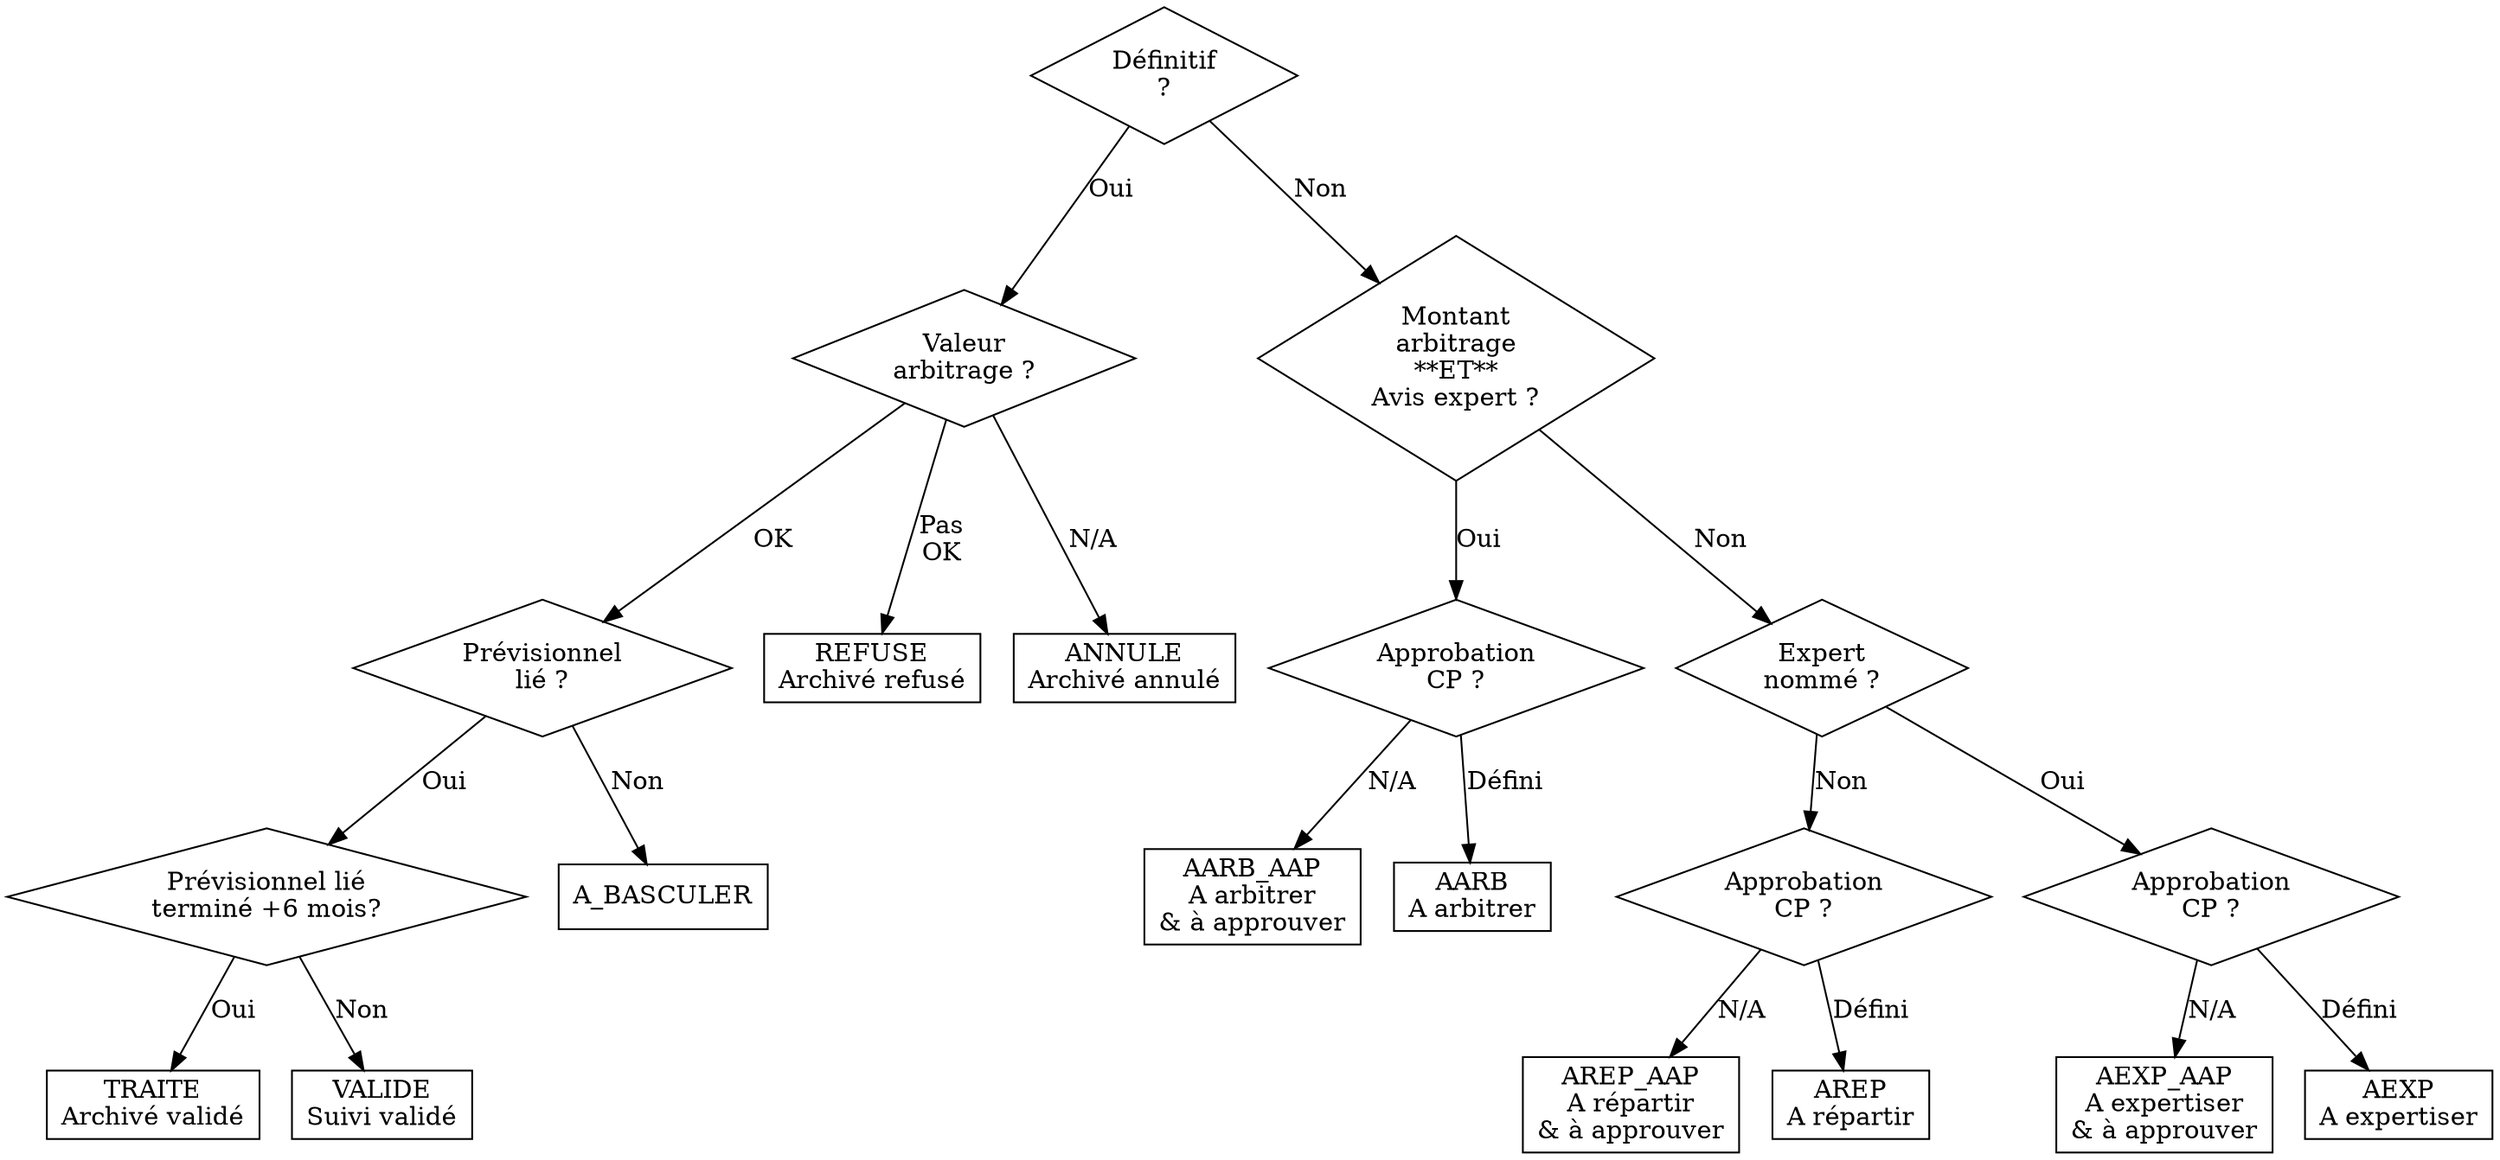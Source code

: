 digraph  {
    gel [shape=diamond, label="Définitif\n?"];
    arb_val [shape=diamond, label="Valeur\narbitrage ?"];
    prev_not_null [shape=diamond, label="Prévisionnel\nlié ?"];
    prev_fini_6 [shape=diamond, label="Prévisionnel lié\nterminé +6 mois?"];
    REFUSE [shape=rect, label="REFUSE\nArchivé refusé"];
    ANNULE [shape=rect, label="ANNULE\nArchivé annulé"];
    TRAITE [shape=rect, label="TRAITE\nArchivé validé"];
    VALIDE [shape=rect, label="VALIDE\nSuivi validé"];
    A_BASCULER [shape=rect];
    gel -> arb_val [label="Oui"];
    arb_val -> REFUSE [label="Pas\nOK"];
    arb_val -> ANNULE [label="N/A"];
    arb_val -> prev_not_null [label="OK"];
    prev_not_null -> prev_fini_6 [label="Oui"];
    prev_not_null -> A_BASCULER [label = "Non"];
    prev_fini_6 -> VALIDE [label="Non"]
    prev_fini_6 -> TRAITE [label="Oui"]
    AREP_AAP [shape=box, label="AREP_AAP\nA répartir\n& à approuver"]
    AARB_AAP [shape=box, label="AARB_AAP\nA arbitrer\n& à approuver"]
    AEXP_AAP [shape=box, label="AEXP_AAP\nA expertiser\n& à approuver"]
    AREP [shape=box, label="AREP\nA répartir"]
    AARB [shape=box, label="AARB\nA arbitrer"]
    AEXP [shape=box, label="AEXP\nA expertiser"]
    approbation_1 [shape=diamond, label="Approbation\nCP ?"]
    approbation_2 [shape=diamond, label="Approbation\nCP ?"]
    approbation_3 [shape=diamond, label="Approbation\nCP ?"]
    expert [shape=diamond, label="Expert\nnommé ?"];
    montant_arb_and_avis_defined [shape=diamond, label="Montant\narbitrage\n**ET**\nAvis expert ?"]
    gel -> montant_arb_and_avis_defined [label="Non"];
    montant_arb_and_avis_defined -> expert [label="Non"];
    montant_arb_and_avis_defined -> approbation_1 [label = "Oui"]
    expert -> approbation_2 [label="Non"];
    expert -> approbation_3 [label="Oui"];
    approbation_1 -> AARB [label="Défini"];
    approbation_1 -> AARB_AAP [label="N/A"];
    approbation_2 -> AREP [label="Défini"];
    approbation_2 -> AREP_AAP [label="N/A"];
    approbation_3 -> AEXP [label="Défini"];
    approbation_3 -> AEXP_AAP [label="N/A"];
}
